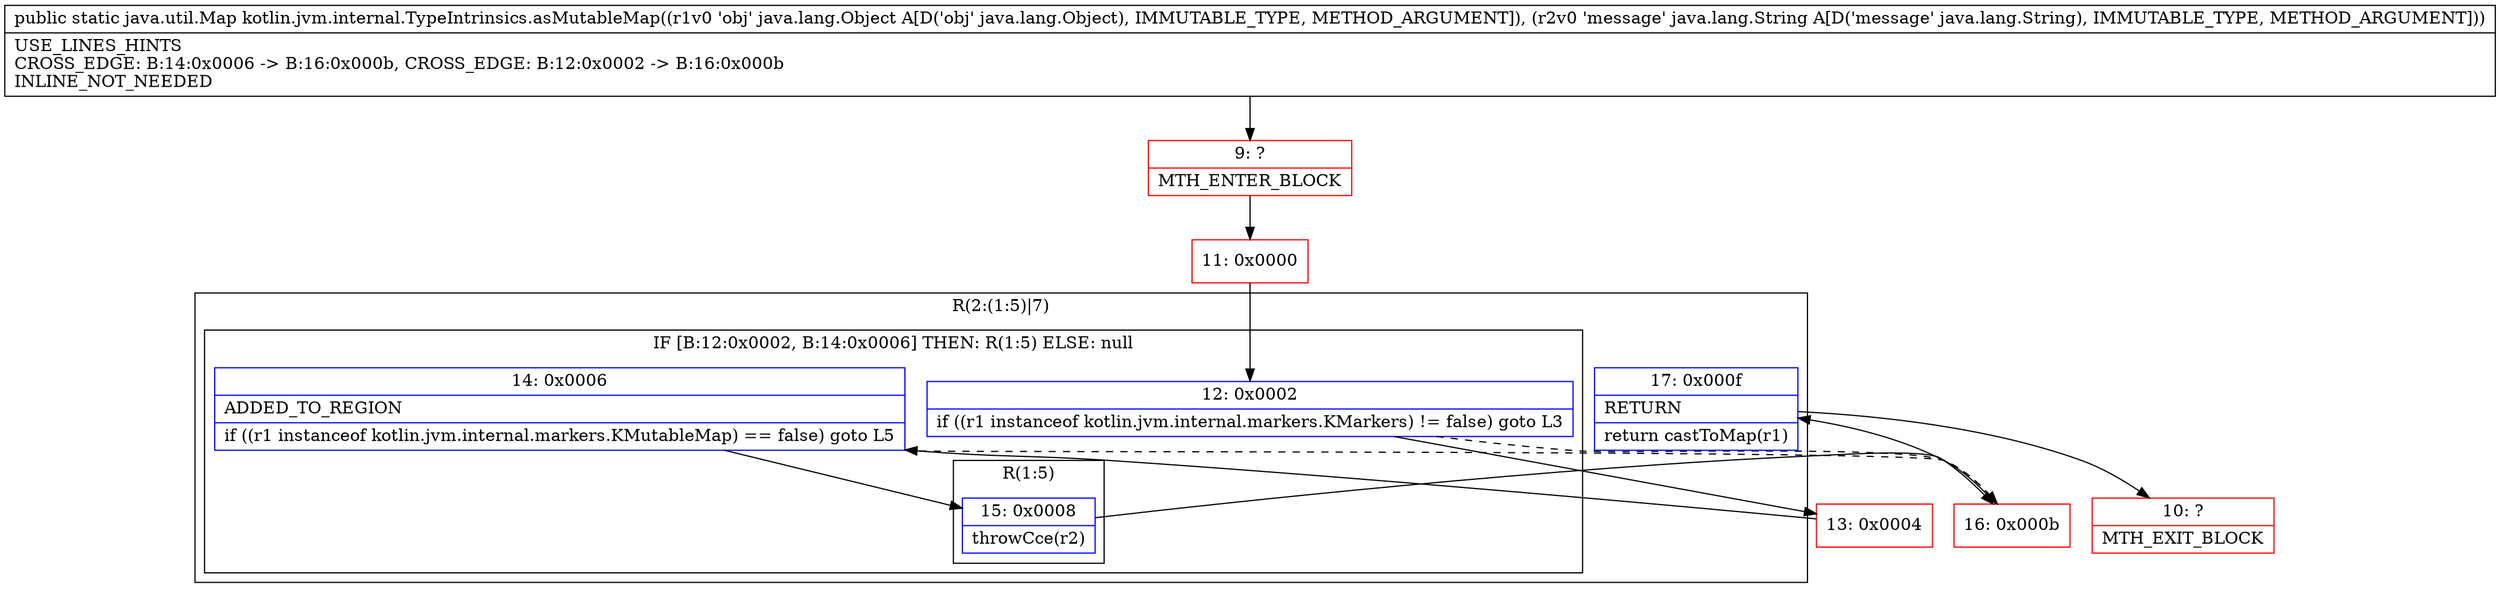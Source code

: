 digraph "CFG forkotlin.jvm.internal.TypeIntrinsics.asMutableMap(Ljava\/lang\/Object;Ljava\/lang\/String;)Ljava\/util\/Map;" {
subgraph cluster_Region_1813776303 {
label = "R(2:(1:5)|7)";
node [shape=record,color=blue];
subgraph cluster_IfRegion_1524927277 {
label = "IF [B:12:0x0002, B:14:0x0006] THEN: R(1:5) ELSE: null";
node [shape=record,color=blue];
Node_12 [shape=record,label="{12\:\ 0x0002|if ((r1 instanceof kotlin.jvm.internal.markers.KMarkers) != false) goto L3\l}"];
Node_14 [shape=record,label="{14\:\ 0x0006|ADDED_TO_REGION\l|if ((r1 instanceof kotlin.jvm.internal.markers.KMutableMap) == false) goto L5\l}"];
subgraph cluster_Region_238729762 {
label = "R(1:5)";
node [shape=record,color=blue];
Node_15 [shape=record,label="{15\:\ 0x0008|throwCce(r2)\l}"];
}
}
Node_17 [shape=record,label="{17\:\ 0x000f|RETURN\l|return castToMap(r1)\l}"];
}
Node_9 [shape=record,color=red,label="{9\:\ ?|MTH_ENTER_BLOCK\l}"];
Node_11 [shape=record,color=red,label="{11\:\ 0x0000}"];
Node_13 [shape=record,color=red,label="{13\:\ 0x0004}"];
Node_16 [shape=record,color=red,label="{16\:\ 0x000b}"];
Node_10 [shape=record,color=red,label="{10\:\ ?|MTH_EXIT_BLOCK\l}"];
MethodNode[shape=record,label="{public static java.util.Map kotlin.jvm.internal.TypeIntrinsics.asMutableMap((r1v0 'obj' java.lang.Object A[D('obj' java.lang.Object), IMMUTABLE_TYPE, METHOD_ARGUMENT]), (r2v0 'message' java.lang.String A[D('message' java.lang.String), IMMUTABLE_TYPE, METHOD_ARGUMENT]))  | USE_LINES_HINTS\lCROSS_EDGE: B:14:0x0006 \-\> B:16:0x000b, CROSS_EDGE: B:12:0x0002 \-\> B:16:0x000b\lINLINE_NOT_NEEDED\l}"];
MethodNode -> Node_9;Node_12 -> Node_13;
Node_12 -> Node_16[style=dashed];
Node_14 -> Node_15;
Node_14 -> Node_16[style=dashed];
Node_15 -> Node_16;
Node_17 -> Node_10;
Node_9 -> Node_11;
Node_11 -> Node_12;
Node_13 -> Node_14;
Node_16 -> Node_17;
}


